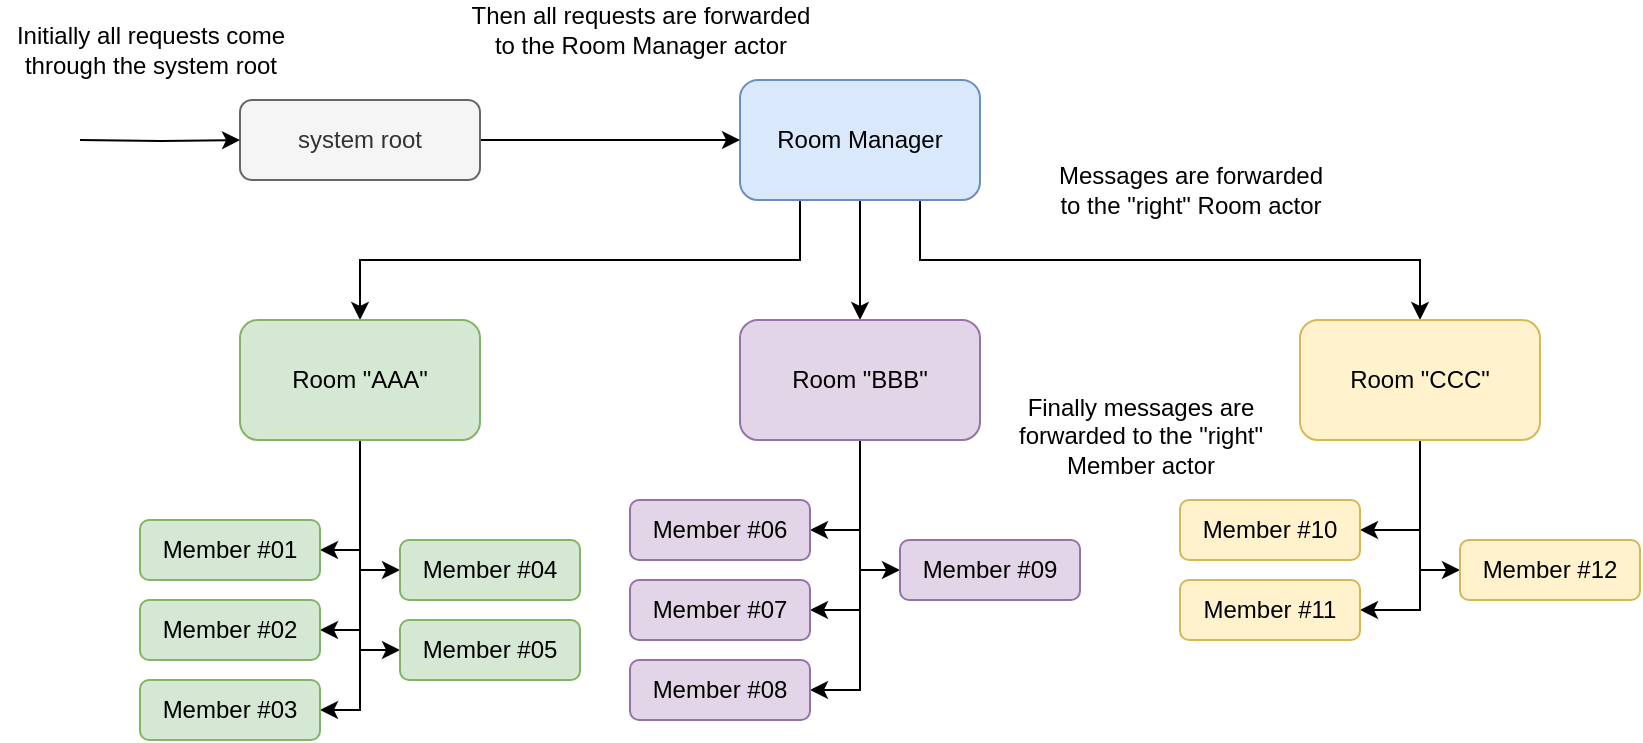 <mxfile version="19.0.1" type="device" pages="2"><diagram id="gxznR1CW_WH6-XdmxLjC" name="Actor model"><mxGraphModel dx="950" dy="517" grid="1" gridSize="10" guides="1" tooltips="1" connect="1" arrows="1" fold="1" page="1" pageScale="1" pageWidth="850" pageHeight="1100" math="0" shadow="0"><root><mxCell id="0"/><mxCell id="1" parent="0"/><mxCell id="vs4S5yFTs3svNZScGwkH-38" style="edgeStyle=orthogonalEdgeStyle;rounded=0;orthogonalLoop=1;jettySize=auto;html=1;entryX=0.5;entryY=0;entryDx=0;entryDy=0;exitX=0.25;exitY=1;exitDx=0;exitDy=0;" edge="1" parent="1" source="vs4S5yFTs3svNZScGwkH-1" target="vs4S5yFTs3svNZScGwkH-2"><mxGeometry relative="1" as="geometry"/></mxCell><mxCell id="vs4S5yFTs3svNZScGwkH-39" style="edgeStyle=orthogonalEdgeStyle;rounded=0;orthogonalLoop=1;jettySize=auto;html=1;entryX=0.5;entryY=0;entryDx=0;entryDy=0;exitX=0.75;exitY=1;exitDx=0;exitDy=0;" edge="1" parent="1" source="vs4S5yFTs3svNZScGwkH-1" target="vs4S5yFTs3svNZScGwkH-4"><mxGeometry relative="1" as="geometry"/></mxCell><mxCell id="vs4S5yFTs3svNZScGwkH-40" style="edgeStyle=orthogonalEdgeStyle;rounded=0;orthogonalLoop=1;jettySize=auto;html=1;entryX=0.5;entryY=0;entryDx=0;entryDy=0;" edge="1" parent="1" source="vs4S5yFTs3svNZScGwkH-1" target="vs4S5yFTs3svNZScGwkH-3"><mxGeometry relative="1" as="geometry"/></mxCell><mxCell id="vs4S5yFTs3svNZScGwkH-1" value="Room Manager" style="rounded=1;whiteSpace=wrap;html=1;fillColor=#dae8fc;strokeColor=#6c8ebf;" vertex="1" parent="1"><mxGeometry x="390" y="150" width="120" height="60" as="geometry"/></mxCell><mxCell id="vs4S5yFTs3svNZScGwkH-21" style="edgeStyle=orthogonalEdgeStyle;rounded=0;orthogonalLoop=1;jettySize=auto;html=1;entryX=1;entryY=0.5;entryDx=0;entryDy=0;" edge="1" parent="1" source="vs4S5yFTs3svNZScGwkH-2" target="vs4S5yFTs3svNZScGwkH-5"><mxGeometry relative="1" as="geometry"/></mxCell><mxCell id="vs4S5yFTs3svNZScGwkH-22" style="edgeStyle=orthogonalEdgeStyle;rounded=0;orthogonalLoop=1;jettySize=auto;html=1;entryX=1;entryY=0.5;entryDx=0;entryDy=0;" edge="1" parent="1" source="vs4S5yFTs3svNZScGwkH-2" target="vs4S5yFTs3svNZScGwkH-8"><mxGeometry relative="1" as="geometry"/></mxCell><mxCell id="vs4S5yFTs3svNZScGwkH-23" style="edgeStyle=orthogonalEdgeStyle;rounded=0;orthogonalLoop=1;jettySize=auto;html=1;entryX=1;entryY=0.5;entryDx=0;entryDy=0;" edge="1" parent="1" source="vs4S5yFTs3svNZScGwkH-2" target="vs4S5yFTs3svNZScGwkH-9"><mxGeometry relative="1" as="geometry"/></mxCell><mxCell id="vs4S5yFTs3svNZScGwkH-24" style="edgeStyle=orthogonalEdgeStyle;rounded=0;orthogonalLoop=1;jettySize=auto;html=1;entryX=0;entryY=0.5;entryDx=0;entryDy=0;" edge="1" parent="1" source="vs4S5yFTs3svNZScGwkH-2" target="vs4S5yFTs3svNZScGwkH-17"><mxGeometry relative="1" as="geometry"/></mxCell><mxCell id="vs4S5yFTs3svNZScGwkH-25" style="edgeStyle=orthogonalEdgeStyle;rounded=0;orthogonalLoop=1;jettySize=auto;html=1;entryX=0;entryY=0.5;entryDx=0;entryDy=0;" edge="1" parent="1" source="vs4S5yFTs3svNZScGwkH-2" target="vs4S5yFTs3svNZScGwkH-18"><mxGeometry relative="1" as="geometry"/></mxCell><mxCell id="vs4S5yFTs3svNZScGwkH-2" value="Room &quot;AAA&quot;" style="rounded=1;whiteSpace=wrap;html=1;fillColor=#d5e8d4;strokeColor=#82b366;" vertex="1" parent="1"><mxGeometry x="140" y="270" width="120" height="60" as="geometry"/></mxCell><mxCell id="vs4S5yFTs3svNZScGwkH-26" style="edgeStyle=orthogonalEdgeStyle;rounded=0;orthogonalLoop=1;jettySize=auto;html=1;entryX=1;entryY=0.5;entryDx=0;entryDy=0;" edge="1" parent="1" source="vs4S5yFTs3svNZScGwkH-3" target="vs4S5yFTs3svNZScGwkH-11"><mxGeometry relative="1" as="geometry"/></mxCell><mxCell id="vs4S5yFTs3svNZScGwkH-27" style="edgeStyle=orthogonalEdgeStyle;rounded=0;orthogonalLoop=1;jettySize=auto;html=1;entryX=1;entryY=0.5;entryDx=0;entryDy=0;" edge="1" parent="1" source="vs4S5yFTs3svNZScGwkH-3" target="vs4S5yFTs3svNZScGwkH-12"><mxGeometry relative="1" as="geometry"/></mxCell><mxCell id="vs4S5yFTs3svNZScGwkH-28" style="edgeStyle=orthogonalEdgeStyle;rounded=0;orthogonalLoop=1;jettySize=auto;html=1;entryX=1;entryY=0.5;entryDx=0;entryDy=0;" edge="1" parent="1" source="vs4S5yFTs3svNZScGwkH-3" target="vs4S5yFTs3svNZScGwkH-13"><mxGeometry relative="1" as="geometry"/></mxCell><mxCell id="vs4S5yFTs3svNZScGwkH-29" style="edgeStyle=orthogonalEdgeStyle;rounded=0;orthogonalLoop=1;jettySize=auto;html=1;entryX=0;entryY=0.5;entryDx=0;entryDy=0;" edge="1" parent="1" source="vs4S5yFTs3svNZScGwkH-3" target="vs4S5yFTs3svNZScGwkH-19"><mxGeometry relative="1" as="geometry"/></mxCell><mxCell id="vs4S5yFTs3svNZScGwkH-3" value="Room &quot;BBB&quot;" style="rounded=1;whiteSpace=wrap;html=1;fillColor=#e1d5e7;strokeColor=#9673a6;" vertex="1" parent="1"><mxGeometry x="390" y="270" width="120" height="60" as="geometry"/></mxCell><mxCell id="vs4S5yFTs3svNZScGwkH-30" style="edgeStyle=orthogonalEdgeStyle;rounded=0;orthogonalLoop=1;jettySize=auto;html=1;entryX=1;entryY=0.5;entryDx=0;entryDy=0;" edge="1" parent="1" source="vs4S5yFTs3svNZScGwkH-4" target="vs4S5yFTs3svNZScGwkH-14"><mxGeometry relative="1" as="geometry"/></mxCell><mxCell id="vs4S5yFTs3svNZScGwkH-31" style="edgeStyle=orthogonalEdgeStyle;rounded=0;orthogonalLoop=1;jettySize=auto;html=1;entryX=1;entryY=0.5;entryDx=0;entryDy=0;" edge="1" parent="1" source="vs4S5yFTs3svNZScGwkH-4" target="vs4S5yFTs3svNZScGwkH-15"><mxGeometry relative="1" as="geometry"/></mxCell><mxCell id="vs4S5yFTs3svNZScGwkH-32" style="edgeStyle=orthogonalEdgeStyle;rounded=0;orthogonalLoop=1;jettySize=auto;html=1;entryX=0;entryY=0.5;entryDx=0;entryDy=0;" edge="1" parent="1" source="vs4S5yFTs3svNZScGwkH-4" target="vs4S5yFTs3svNZScGwkH-16"><mxGeometry relative="1" as="geometry"/></mxCell><mxCell id="vs4S5yFTs3svNZScGwkH-4" value="Room &quot;CCC&quot;" style="rounded=1;whiteSpace=wrap;html=1;fillColor=#fff2cc;strokeColor=#d6b656;" vertex="1" parent="1"><mxGeometry x="670" y="270" width="120" height="60" as="geometry"/></mxCell><mxCell id="vs4S5yFTs3svNZScGwkH-5" value="Member #01" style="rounded=1;whiteSpace=wrap;html=1;fillColor=#d5e8d4;strokeColor=#82b366;" vertex="1" parent="1"><mxGeometry x="90" y="370" width="90" height="30" as="geometry"/></mxCell><mxCell id="vs4S5yFTs3svNZScGwkH-36" style="edgeStyle=orthogonalEdgeStyle;rounded=0;orthogonalLoop=1;jettySize=auto;html=1;entryX=0;entryY=0.5;entryDx=0;entryDy=0;" edge="1" parent="1" source="vs4S5yFTs3svNZScGwkH-7" target="vs4S5yFTs3svNZScGwkH-1"><mxGeometry relative="1" as="geometry"/></mxCell><mxCell id="vs4S5yFTs3svNZScGwkH-7" value="system root" style="rounded=1;whiteSpace=wrap;html=1;fillColor=#f5f5f5;fontColor=#333333;strokeColor=#666666;" vertex="1" parent="1"><mxGeometry x="140" y="160" width="120" height="40" as="geometry"/></mxCell><mxCell id="vs4S5yFTs3svNZScGwkH-8" value="Member #02" style="rounded=1;whiteSpace=wrap;html=1;fillColor=#d5e8d4;strokeColor=#82b366;" vertex="1" parent="1"><mxGeometry x="90" y="410" width="90" height="30" as="geometry"/></mxCell><mxCell id="vs4S5yFTs3svNZScGwkH-9" value="Member #03" style="rounded=1;whiteSpace=wrap;html=1;fillColor=#d5e8d4;strokeColor=#82b366;" vertex="1" parent="1"><mxGeometry x="90" y="450" width="90" height="30" as="geometry"/></mxCell><mxCell id="vs4S5yFTs3svNZScGwkH-11" value="Member #06" style="rounded=1;whiteSpace=wrap;html=1;fillColor=#e1d5e7;strokeColor=#9673a6;" vertex="1" parent="1"><mxGeometry x="335" y="360" width="90" height="30" as="geometry"/></mxCell><mxCell id="vs4S5yFTs3svNZScGwkH-12" value="Member #07" style="rounded=1;whiteSpace=wrap;html=1;fillColor=#e1d5e7;strokeColor=#9673a6;" vertex="1" parent="1"><mxGeometry x="335" y="400" width="90" height="30" as="geometry"/></mxCell><mxCell id="vs4S5yFTs3svNZScGwkH-13" value="Member #08" style="rounded=1;whiteSpace=wrap;html=1;fillColor=#e1d5e7;strokeColor=#9673a6;" vertex="1" parent="1"><mxGeometry x="335" y="440" width="90" height="30" as="geometry"/></mxCell><mxCell id="vs4S5yFTs3svNZScGwkH-14" value="Member #10" style="rounded=1;whiteSpace=wrap;html=1;fillColor=#fff2cc;strokeColor=#d6b656;" vertex="1" parent="1"><mxGeometry x="610" y="360" width="90" height="30" as="geometry"/></mxCell><mxCell id="vs4S5yFTs3svNZScGwkH-15" value="Member #11" style="rounded=1;whiteSpace=wrap;html=1;fillColor=#fff2cc;strokeColor=#d6b656;" vertex="1" parent="1"><mxGeometry x="610" y="400" width="90" height="30" as="geometry"/></mxCell><mxCell id="vs4S5yFTs3svNZScGwkH-16" value="Member #12" style="rounded=1;whiteSpace=wrap;html=1;fillColor=#fff2cc;strokeColor=#d6b656;" vertex="1" parent="1"><mxGeometry x="750" y="380" width="90" height="30" as="geometry"/></mxCell><mxCell id="vs4S5yFTs3svNZScGwkH-17" value="Member #04" style="rounded=1;whiteSpace=wrap;html=1;fillColor=#d5e8d4;strokeColor=#82b366;" vertex="1" parent="1"><mxGeometry x="220" y="380" width="90" height="30" as="geometry"/></mxCell><mxCell id="vs4S5yFTs3svNZScGwkH-18" value="Member #05" style="rounded=1;whiteSpace=wrap;html=1;fillColor=#d5e8d4;strokeColor=#82b366;" vertex="1" parent="1"><mxGeometry x="220" y="420" width="90" height="30" as="geometry"/></mxCell><mxCell id="vs4S5yFTs3svNZScGwkH-19" value="Member #09" style="rounded=1;whiteSpace=wrap;html=1;fillColor=#e1d5e7;strokeColor=#9673a6;" vertex="1" parent="1"><mxGeometry x="470" y="380" width="90" height="30" as="geometry"/></mxCell><mxCell id="vs4S5yFTs3svNZScGwkH-34" style="edgeStyle=orthogonalEdgeStyle;rounded=0;orthogonalLoop=1;jettySize=auto;html=1;entryX=0;entryY=0.5;entryDx=0;entryDy=0;" edge="1" parent="1" target="vs4S5yFTs3svNZScGwkH-7"><mxGeometry relative="1" as="geometry"><mxPoint x="60" y="180" as="sourcePoint"/></mxGeometry></mxCell><mxCell id="vs4S5yFTs3svNZScGwkH-35" value="Initially all requests come&lt;br&gt;through the system root" style="text;html=1;align=center;verticalAlign=middle;resizable=0;points=[];autosize=1;strokeColor=none;fillColor=none;" vertex="1" parent="1"><mxGeometry x="20" y="120" width="150" height="30" as="geometry"/></mxCell><mxCell id="vs4S5yFTs3svNZScGwkH-37" value="Then all requests are forwarded&lt;br&gt;to the Room Manager actor" style="text;html=1;align=center;verticalAlign=middle;resizable=0;points=[];autosize=1;strokeColor=none;fillColor=none;" vertex="1" parent="1"><mxGeometry x="250" y="110" width="180" height="30" as="geometry"/></mxCell><mxCell id="vs4S5yFTs3svNZScGwkH-41" value="Messages are forwarded&lt;br&gt;to the &quot;right&quot; Room actor" style="text;html=1;align=center;verticalAlign=middle;resizable=0;points=[];autosize=1;strokeColor=none;fillColor=none;" vertex="1" parent="1"><mxGeometry x="540" y="190" width="150" height="30" as="geometry"/></mxCell><mxCell id="vs4S5yFTs3svNZScGwkH-42" value="Finally messages are&lt;br&gt;forwarded to the &quot;right&quot;&lt;br&gt;Member actor" style="text;html=1;align=center;verticalAlign=middle;resizable=0;points=[];autosize=1;strokeColor=none;fillColor=none;" vertex="1" parent="1"><mxGeometry x="520" y="303" width="140" height="50" as="geometry"/></mxCell></root></mxGraphModel></diagram><diagram id="tdRbLutES0qv57_WTdum" name="Architecture"><mxGraphModel dx="892" dy="447" grid="1" gridSize="10" guides="1" tooltips="1" connect="1" arrows="1" fold="1" page="1" pageScale="1" pageWidth="850" pageHeight="1100" math="0" shadow="0"><root><mxCell id="0"/><mxCell id="1" parent="0"/><mxCell id="j1vGVYztluIgBXl-_k5d-4" value="" style="whiteSpace=wrap;html=1;" vertex="1" parent="1"><mxGeometry x="305" y="30" width="345" height="240" as="geometry"/></mxCell><mxCell id="j1vGVYztluIgBXl-_k5d-8" style="edgeStyle=orthogonalEdgeStyle;rounded=0;orthogonalLoop=1;jettySize=auto;html=1;entryX=0;entryY=0.25;entryDx=0;entryDy=0;exitX=1;exitY=0.25;exitDx=0;exitDy=0;" edge="1" parent="1" source="j1vGVYztluIgBXl-_k5d-1" target="j1vGVYztluIgBXl-_k5d-2"><mxGeometry relative="1" as="geometry"/></mxCell><mxCell id="j1vGVYztluIgBXl-_k5d-1" value="Browser user" style="rounded=1;whiteSpace=wrap;html=1;fillColor=#dae8fc;strokeColor=#6c8ebf;" vertex="1" parent="1"><mxGeometry x="90" y="107" width="120" height="60" as="geometry"/></mxCell><mxCell id="j1vGVYztluIgBXl-_k5d-6" style="edgeStyle=orthogonalEdgeStyle;rounded=0;orthogonalLoop=1;jettySize=auto;html=1;entryX=0.25;entryY=1;entryDx=0;entryDy=0;" edge="1" parent="1" source="j1vGVYztluIgBXl-_k5d-2" target="j1vGVYztluIgBXl-_k5d-3"><mxGeometry relative="1" as="geometry"/></mxCell><mxCell id="j1vGVYztluIgBXl-_k5d-9" style="edgeStyle=orthogonalEdgeStyle;rounded=0;orthogonalLoop=1;jettySize=auto;html=1;entryX=1;entryY=0.75;entryDx=0;entryDy=0;" edge="1" parent="1" source="j1vGVYztluIgBXl-_k5d-2" target="j1vGVYztluIgBXl-_k5d-1"><mxGeometry relative="1" as="geometry"/></mxCell><mxCell id="j1vGVYztluIgBXl-_k5d-2" value="Voting Room&lt;br&gt;HTTP API endpoints" style="rounded=1;whiteSpace=wrap;html=1;fillColor=#e1d5e7;strokeColor=#9673a6;" vertex="1" parent="1"><mxGeometry x="330" y="65" width="140" height="190" as="geometry"/></mxCell><mxCell id="j1vGVYztluIgBXl-_k5d-11" style="edgeStyle=orthogonalEdgeStyle;rounded=0;orthogonalLoop=1;jettySize=auto;html=1;entryX=1;entryY=0.75;entryDx=0;entryDy=0;exitX=0.75;exitY=1;exitDx=0;exitDy=0;" edge="1" parent="1" source="j1vGVYztluIgBXl-_k5d-3" target="j1vGVYztluIgBXl-_k5d-2"><mxGeometry relative="1" as="geometry"/></mxCell><mxCell id="j1vGVYztluIgBXl-_k5d-3" value="Actor model&lt;br&gt;in memory&lt;br&gt;(Proto.Actor)" style="rounded=1;whiteSpace=wrap;html=1;fillColor=#d5e8d4;strokeColor=#82b366;" vertex="1" parent="1"><mxGeometry x="510" y="65" width="120" height="60" as="geometry"/></mxCell><mxCell id="j1vGVYztluIgBXl-_k5d-5" value="ASP.Net" style="text;html=1;align=center;verticalAlign=middle;resizable=0;points=[];autosize=1;strokeColor=none;fillColor=none;" vertex="1" parent="1"><mxGeometry x="470" y="32" width="60" height="20" as="geometry"/></mxCell><mxCell id="j1vGVYztluIgBXl-_k5d-7" value="Forward messages" style="text;html=1;align=center;verticalAlign=middle;resizable=0;points=[];autosize=1;strokeColor=none;fillColor=none;" vertex="1" parent="1"><mxGeometry x="470" y="161" width="120" height="20" as="geometry"/></mxCell><mxCell id="j1vGVYztluIgBXl-_k5d-10" value="Server Sent Events for&lt;br&gt;real-time notifications" style="text;html=1;align=center;verticalAlign=middle;resizable=0;points=[];autosize=1;strokeColor=none;fillColor=none;" vertex="1" parent="1"><mxGeometry x="150" y="185" width="140" height="30" as="geometry"/></mxCell><mxCell id="j1vGVYztluIgBXl-_k5d-12" value="Callback to send&lt;br&gt;real-time notifications" style="text;html=1;align=center;verticalAlign=middle;resizable=0;points=[];autosize=1;strokeColor=none;fillColor=none;" vertex="1" parent="1"><mxGeometry x="511" y="209" width="130" height="30" as="geometry"/></mxCell></root></mxGraphModel></diagram></mxfile>